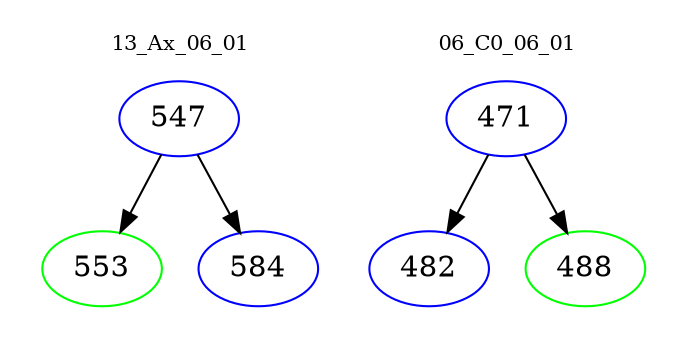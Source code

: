 digraph{
subgraph cluster_0 {
color = white
label = "13_Ax_06_01";
fontsize=10;
T0_547 [label="547", color="blue"]
T0_547 -> T0_553 [color="black"]
T0_553 [label="553", color="green"]
T0_547 -> T0_584 [color="black"]
T0_584 [label="584", color="blue"]
}
subgraph cluster_1 {
color = white
label = "06_C0_06_01";
fontsize=10;
T1_471 [label="471", color="blue"]
T1_471 -> T1_482 [color="black"]
T1_482 [label="482", color="blue"]
T1_471 -> T1_488 [color="black"]
T1_488 [label="488", color="green"]
}
}

